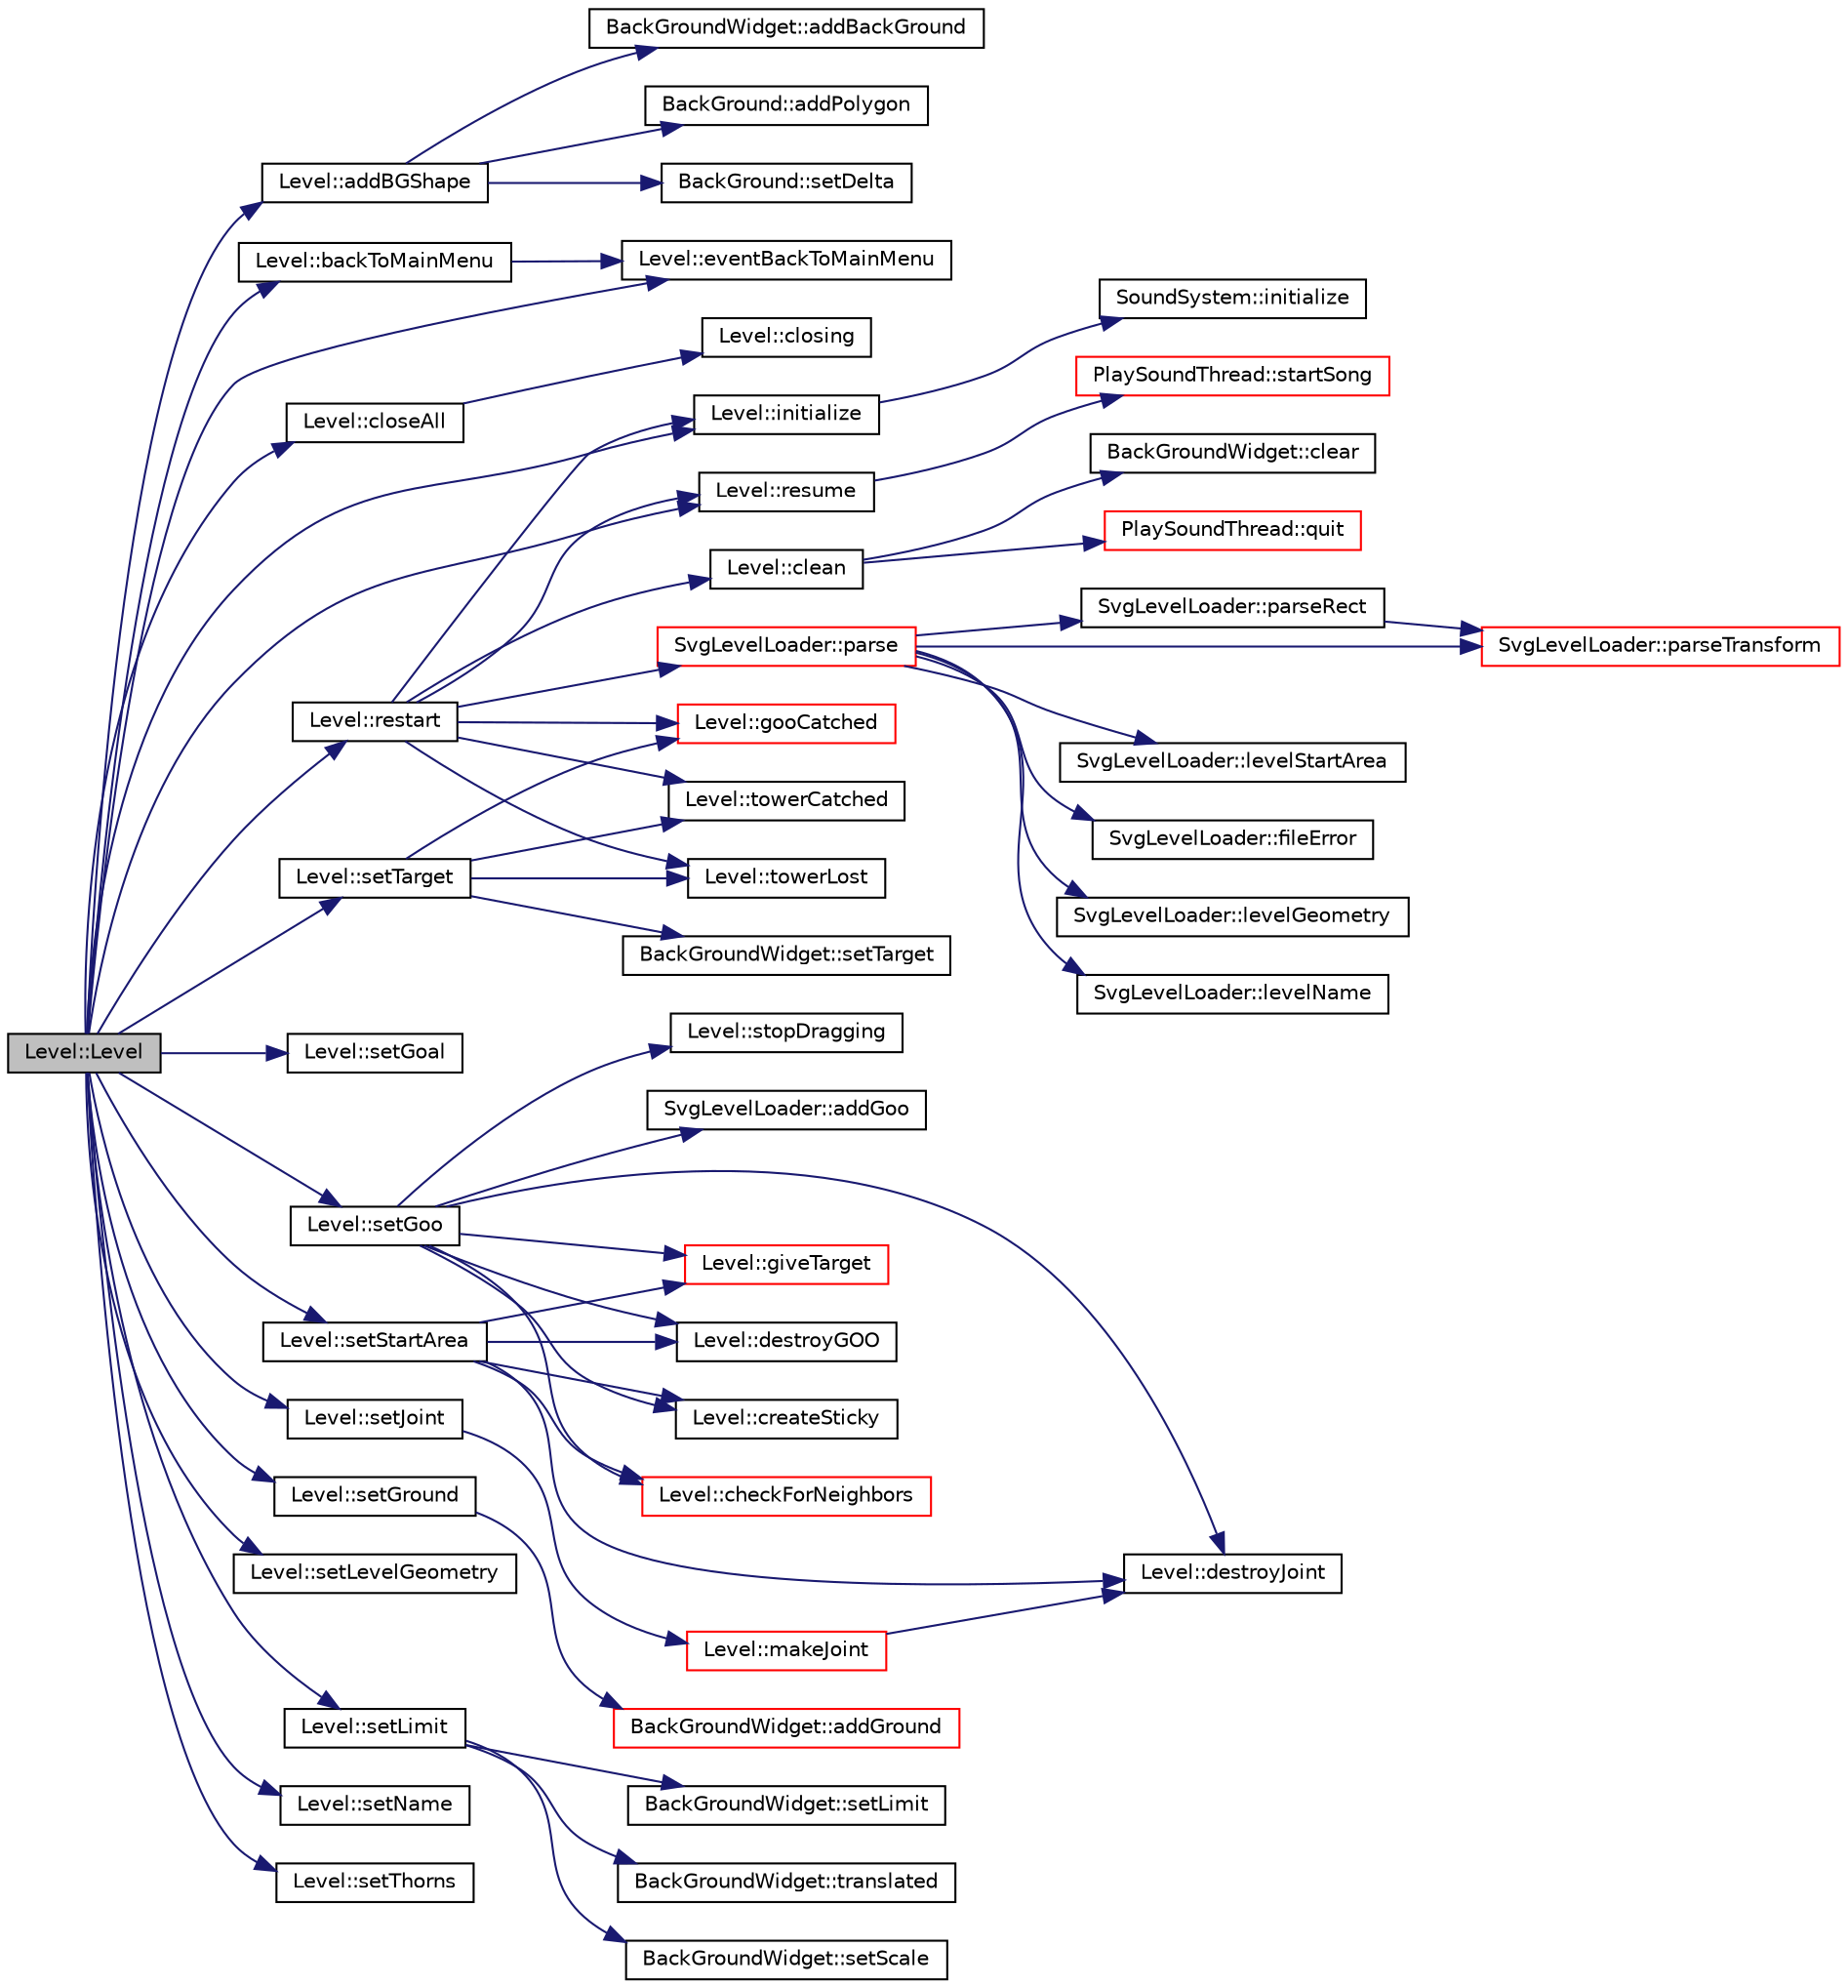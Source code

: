 digraph G
{
  edge [fontname="Helvetica",fontsize="10",labelfontname="Helvetica",labelfontsize="10"];
  node [fontname="Helvetica",fontsize="10",shape=record];
  rankdir="LR";
  Node1 [label="Level::Level",height=0.2,width=0.4,color="black", fillcolor="grey75", style="filled" fontcolor="black"];
  Node1 -> Node2 [color="midnightblue",fontsize="10",style="solid",fontname="Helvetica"];
  Node2 [label="Level::addBGShape",height=0.2,width=0.4,color="black", fillcolor="white", style="filled",URL="$classLevel.html#a7cafbdef9f16c29a298a186e7a3926f0"];
  Node2 -> Node3 [color="midnightblue",fontsize="10",style="solid",fontname="Helvetica"];
  Node3 [label="BackGroundWidget::addBackGround",height=0.2,width=0.4,color="black", fillcolor="white", style="filled",URL="$classBackGroundWidget.html#aedc946bd54a5f017454d762ae62bf220"];
  Node2 -> Node4 [color="midnightblue",fontsize="10",style="solid",fontname="Helvetica"];
  Node4 [label="BackGround::addPolygon",height=0.2,width=0.4,color="black", fillcolor="white", style="filled",URL="$classBackGround.html#a8b0f623e3bfdbd9cb950bd968bd7fd0c"];
  Node2 -> Node5 [color="midnightblue",fontsize="10",style="solid",fontname="Helvetica"];
  Node5 [label="BackGround::setDelta",height=0.2,width=0.4,color="black", fillcolor="white", style="filled",URL="$classBackGround.html#accd40bd17181e9c0719744e359b4c91e"];
  Node1 -> Node6 [color="midnightblue",fontsize="10",style="solid",fontname="Helvetica"];
  Node6 [label="Level::backToMainMenu",height=0.2,width=0.4,color="black", fillcolor="white", style="filled",URL="$classLevel.html#a2fd46bd0a4947849de4c86fa133f603c"];
  Node6 -> Node7 [color="midnightblue",fontsize="10",style="solid",fontname="Helvetica"];
  Node7 [label="Level::eventBackToMainMenu",height=0.2,width=0.4,color="black", fillcolor="white", style="filled",URL="$classLevel.html#a5bd09846f4de0f3e26cd92d5716b5088"];
  Node1 -> Node8 [color="midnightblue",fontsize="10",style="solid",fontname="Helvetica"];
  Node8 [label="Level::closeAll",height=0.2,width=0.4,color="black", fillcolor="white", style="filled",URL="$classLevel.html#ad9bc38080785048a4961dad20702591b"];
  Node8 -> Node9 [color="midnightblue",fontsize="10",style="solid",fontname="Helvetica"];
  Node9 [label="Level::closing",height=0.2,width=0.4,color="black", fillcolor="white", style="filled",URL="$classLevel.html#a59d16e473e954260c701a38a463a916e"];
  Node1 -> Node7 [color="midnightblue",fontsize="10",style="solid",fontname="Helvetica"];
  Node1 -> Node10 [color="midnightblue",fontsize="10",style="solid",fontname="Helvetica"];
  Node10 [label="Level::initialize",height=0.2,width=0.4,color="black", fillcolor="white", style="filled",URL="$classLevel.html#a825f9af42387d4b6a92b282c12a5a070"];
  Node10 -> Node11 [color="midnightblue",fontsize="10",style="solid",fontname="Helvetica"];
  Node11 [label="SoundSystem::initialize",height=0.2,width=0.4,color="black", fillcolor="white", style="filled",URL="$classSoundSystem.html#a836899b0d84385d0aa865023a2cbe356"];
  Node1 -> Node12 [color="midnightblue",fontsize="10",style="solid",fontname="Helvetica"];
  Node12 [label="Level::restart",height=0.2,width=0.4,color="black", fillcolor="white", style="filled",URL="$classLevel.html#ab18900b8195c469cc78c906216eb9eb0"];
  Node12 -> Node13 [color="midnightblue",fontsize="10",style="solid",fontname="Helvetica"];
  Node13 [label="Level::clean",height=0.2,width=0.4,color="black", fillcolor="white", style="filled",URL="$classLevel.html#ae0a26097977060d77093424cfd689ab7"];
  Node13 -> Node14 [color="midnightblue",fontsize="10",style="solid",fontname="Helvetica"];
  Node14 [label="PlaySoundThread::quit",height=0.2,width=0.4,color="red", fillcolor="white", style="filled",URL="$classPlaySoundThread.html#a7f6102dd83dba877d6b789c583ec16b3"];
  Node13 -> Node15 [color="midnightblue",fontsize="10",style="solid",fontname="Helvetica"];
  Node15 [label="BackGroundWidget::clear",height=0.2,width=0.4,color="black", fillcolor="white", style="filled",URL="$classBackGroundWidget.html#ae9d2523789f168987816e5fb3f7e9dc3"];
  Node12 -> Node10 [color="midnightblue",fontsize="10",style="solid",fontname="Helvetica"];
  Node12 -> Node16 [color="midnightblue",fontsize="10",style="solid",fontname="Helvetica"];
  Node16 [label="SvgLevelLoader::parse",height=0.2,width=0.4,color="red", fillcolor="white", style="filled",URL="$classSvgLevelLoader.html#a3bbc09b35d62e646892ca2e213e7fd22"];
  Node16 -> Node17 [color="midnightblue",fontsize="10",style="solid",fontname="Helvetica"];
  Node17 [label="SvgLevelLoader::fileError",height=0.2,width=0.4,color="black", fillcolor="white", style="filled",URL="$classSvgLevelLoader.html#a03d4836e69cb95d65443ca118563a962"];
  Node16 -> Node18 [color="midnightblue",fontsize="10",style="solid",fontname="Helvetica"];
  Node18 [label="SvgLevelLoader::levelGeometry",height=0.2,width=0.4,color="black", fillcolor="white", style="filled",URL="$classSvgLevelLoader.html#a30ca085198d81be8989157087d029bb9"];
  Node16 -> Node19 [color="midnightblue",fontsize="10",style="solid",fontname="Helvetica"];
  Node19 [label="SvgLevelLoader::levelName",height=0.2,width=0.4,color="black", fillcolor="white", style="filled",URL="$classSvgLevelLoader.html#acf276433c5df9eeeec9bdaf110359ead"];
  Node16 -> Node20 [color="midnightblue",fontsize="10",style="solid",fontname="Helvetica"];
  Node20 [label="SvgLevelLoader::parseTransform",height=0.2,width=0.4,color="red", fillcolor="white", style="filled",URL="$classSvgLevelLoader.html#aac30601434ed0f5f52f475c5315f7daf"];
  Node16 -> Node21 [color="midnightblue",fontsize="10",style="solid",fontname="Helvetica"];
  Node21 [label="SvgLevelLoader::parseRect",height=0.2,width=0.4,color="black", fillcolor="white", style="filled",URL="$classSvgLevelLoader.html#a05bc221efc435d870c9a13f3fb95b527"];
  Node21 -> Node20 [color="midnightblue",fontsize="10",style="solid",fontname="Helvetica"];
  Node16 -> Node22 [color="midnightblue",fontsize="10",style="solid",fontname="Helvetica"];
  Node22 [label="SvgLevelLoader::levelStartArea",height=0.2,width=0.4,color="black", fillcolor="white", style="filled",URL="$classSvgLevelLoader.html#adf17eb403bbde2a32d9a7c7cba97f417"];
  Node12 -> Node23 [color="midnightblue",fontsize="10",style="solid",fontname="Helvetica"];
  Node23 [label="Level::resume",height=0.2,width=0.4,color="black", fillcolor="white", style="filled",URL="$classLevel.html#a3faa288916e3c24d6b94efaf059e0b20"];
  Node23 -> Node24 [color="midnightblue",fontsize="10",style="solid",fontname="Helvetica"];
  Node24 [label="PlaySoundThread::startSong",height=0.2,width=0.4,color="red", fillcolor="white", style="filled",URL="$classPlaySoundThread.html#a19182f3262b915dc091cebc292fca60f"];
  Node12 -> Node25 [color="midnightblue",fontsize="10",style="solid",fontname="Helvetica"];
  Node25 [label="Level::gooCatched",height=0.2,width=0.4,color="red", fillcolor="white", style="filled",URL="$classLevel.html#a4bbaf5b65f2bbdea87fade07ba8fb3dc"];
  Node12 -> Node26 [color="midnightblue",fontsize="10",style="solid",fontname="Helvetica"];
  Node26 [label="Level::towerCatched",height=0.2,width=0.4,color="black", fillcolor="white", style="filled",URL="$classLevel.html#a18bebe9e1084154c499a018128aeab86"];
  Node12 -> Node27 [color="midnightblue",fontsize="10",style="solid",fontname="Helvetica"];
  Node27 [label="Level::towerLost",height=0.2,width=0.4,color="black", fillcolor="white", style="filled",URL="$classLevel.html#ad16ebdadf3283001bd8bd1bf0ecc0d37"];
  Node1 -> Node23 [color="midnightblue",fontsize="10",style="solid",fontname="Helvetica"];
  Node1 -> Node28 [color="midnightblue",fontsize="10",style="solid",fontname="Helvetica"];
  Node28 [label="Level::setGoal",height=0.2,width=0.4,color="black", fillcolor="white", style="filled",URL="$classLevel.html#ae149908ea312557df9e967b3f5b6edd1"];
  Node1 -> Node29 [color="midnightblue",fontsize="10",style="solid",fontname="Helvetica"];
  Node29 [label="Level::setGoo",height=0.2,width=0.4,color="black", fillcolor="white", style="filled",URL="$classLevel.html#ab1fa2ff467715c3792df7c3b35cf7ca6"];
  Node29 -> Node30 [color="midnightblue",fontsize="10",style="solid",fontname="Helvetica"];
  Node30 [label="Level::giveTarget",height=0.2,width=0.4,color="red", fillcolor="white", style="filled",URL="$classLevel.html#a1e14fd63a3738f7ccf24c0a8ce144452"];
  Node29 -> Node31 [color="midnightblue",fontsize="10",style="solid",fontname="Helvetica"];
  Node31 [label="Level::destroyGOO",height=0.2,width=0.4,color="black", fillcolor="white", style="filled",URL="$classLevel.html#ae089b575f8ec32ee76f0eff8df5f27e4"];
  Node29 -> Node32 [color="midnightblue",fontsize="10",style="solid",fontname="Helvetica"];
  Node32 [label="Level::destroyJoint",height=0.2,width=0.4,color="black", fillcolor="white", style="filled",URL="$classLevel.html#a10d0cb1d3ed6a596c62b3411c2f5bd9d"];
  Node29 -> Node33 [color="midnightblue",fontsize="10",style="solid",fontname="Helvetica"];
  Node33 [label="Level::createSticky",height=0.2,width=0.4,color="black", fillcolor="white", style="filled",URL="$classLevel.html#a6c88d2a5814b2d02be942c7ff625c381"];
  Node29 -> Node34 [color="midnightblue",fontsize="10",style="solid",fontname="Helvetica"];
  Node34 [label="Level::checkForNeighbors",height=0.2,width=0.4,color="red", fillcolor="white", style="filled",URL="$classLevel.html#abf371e69e0fabb441781b653a5050b21"];
  Node29 -> Node35 [color="midnightblue",fontsize="10",style="solid",fontname="Helvetica"];
  Node35 [label="Level::stopDragging",height=0.2,width=0.4,color="black", fillcolor="white", style="filled",URL="$classLevel.html#a7fafdf268dd38843e6c447f65a88c74c"];
  Node29 -> Node36 [color="midnightblue",fontsize="10",style="solid",fontname="Helvetica"];
  Node36 [label="SvgLevelLoader::addGoo",height=0.2,width=0.4,color="black", fillcolor="white", style="filled",URL="$classSvgLevelLoader.html#a48849b57e2fe4fb5d1a61c3171d3c1a3"];
  Node1 -> Node37 [color="midnightblue",fontsize="10",style="solid",fontname="Helvetica"];
  Node37 [label="Level::setGround",height=0.2,width=0.4,color="black", fillcolor="white", style="filled",URL="$classLevel.html#ab2bf758dd86c1e3a6267d794d02327b3"];
  Node37 -> Node38 [color="midnightblue",fontsize="10",style="solid",fontname="Helvetica"];
  Node38 [label="BackGroundWidget::addGround",height=0.2,width=0.4,color="red", fillcolor="white", style="filled",URL="$classBackGroundWidget.html#aa610e5a4a268b1359f1f01affc78ca38"];
  Node1 -> Node39 [color="midnightblue",fontsize="10",style="solid",fontname="Helvetica"];
  Node39 [label="Level::setJoint",height=0.2,width=0.4,color="black", fillcolor="white", style="filled",URL="$classLevel.html#a4ba1126389807119ad1d21bd51f86210"];
  Node39 -> Node40 [color="midnightblue",fontsize="10",style="solid",fontname="Helvetica"];
  Node40 [label="Level::makeJoint",height=0.2,width=0.4,color="red", fillcolor="white", style="filled",URL="$classLevel.html#ab40a5647912f4ef6e3a70b0afd75027b"];
  Node40 -> Node32 [color="midnightblue",fontsize="10",style="solid",fontname="Helvetica"];
  Node1 -> Node41 [color="midnightblue",fontsize="10",style="solid",fontname="Helvetica"];
  Node41 [label="Level::setLevelGeometry",height=0.2,width=0.4,color="black", fillcolor="white", style="filled",URL="$classLevel.html#afa279f848b7db9a9e5d52791929986a0"];
  Node1 -> Node42 [color="midnightblue",fontsize="10",style="solid",fontname="Helvetica"];
  Node42 [label="Level::setLimit",height=0.2,width=0.4,color="black", fillcolor="white", style="filled",URL="$classLevel.html#a45ce4c97429c9d9c3272ebe5df5bdbaa"];
  Node42 -> Node43 [color="midnightblue",fontsize="10",style="solid",fontname="Helvetica"];
  Node43 [label="BackGroundWidget::setLimit",height=0.2,width=0.4,color="black", fillcolor="white", style="filled",URL="$classBackGroundWidget.html#a1bb75312cb36034eb30f6410301f84c4"];
  Node42 -> Node44 [color="midnightblue",fontsize="10",style="solid",fontname="Helvetica"];
  Node44 [label="BackGroundWidget::translated",height=0.2,width=0.4,color="black", fillcolor="white", style="filled",URL="$classBackGroundWidget.html#afe0c2da39c644ef0257830d923ae4b99"];
  Node42 -> Node45 [color="midnightblue",fontsize="10",style="solid",fontname="Helvetica"];
  Node45 [label="BackGroundWidget::setScale",height=0.2,width=0.4,color="black", fillcolor="white", style="filled",URL="$classBackGroundWidget.html#a8a9f8afb5b2ba262a76fe7a809f15276"];
  Node1 -> Node46 [color="midnightblue",fontsize="10",style="solid",fontname="Helvetica"];
  Node46 [label="Level::setName",height=0.2,width=0.4,color="black", fillcolor="white", style="filled",URL="$classLevel.html#ac2664d1c4976a2d88a238bca3e6a6e70"];
  Node1 -> Node47 [color="midnightblue",fontsize="10",style="solid",fontname="Helvetica"];
  Node47 [label="Level::setStartArea",height=0.2,width=0.4,color="black", fillcolor="white", style="filled",URL="$classLevel.html#ab70095fd87905c7905f13526919632d4"];
  Node47 -> Node30 [color="midnightblue",fontsize="10",style="solid",fontname="Helvetica"];
  Node47 -> Node31 [color="midnightblue",fontsize="10",style="solid",fontname="Helvetica"];
  Node47 -> Node32 [color="midnightblue",fontsize="10",style="solid",fontname="Helvetica"];
  Node47 -> Node33 [color="midnightblue",fontsize="10",style="solid",fontname="Helvetica"];
  Node47 -> Node34 [color="midnightblue",fontsize="10",style="solid",fontname="Helvetica"];
  Node1 -> Node48 [color="midnightblue",fontsize="10",style="solid",fontname="Helvetica"];
  Node48 [label="Level::setTarget",height=0.2,width=0.4,color="black", fillcolor="white", style="filled",URL="$classLevel.html#a68ecaed9d753a8798a2923c57786c726"];
  Node48 -> Node25 [color="midnightblue",fontsize="10",style="solid",fontname="Helvetica"];
  Node48 -> Node26 [color="midnightblue",fontsize="10",style="solid",fontname="Helvetica"];
  Node48 -> Node27 [color="midnightblue",fontsize="10",style="solid",fontname="Helvetica"];
  Node48 -> Node49 [color="midnightblue",fontsize="10",style="solid",fontname="Helvetica"];
  Node49 [label="BackGroundWidget::setTarget",height=0.2,width=0.4,color="black", fillcolor="white", style="filled",URL="$classBackGroundWidget.html#ab174e4b17e19341f66f28baf0afd3c8a"];
  Node1 -> Node50 [color="midnightblue",fontsize="10",style="solid",fontname="Helvetica"];
  Node50 [label="Level::setThorns",height=0.2,width=0.4,color="black", fillcolor="white", style="filled",URL="$classLevel.html#a055a101fae685b4784bc72799e86e189"];
}
